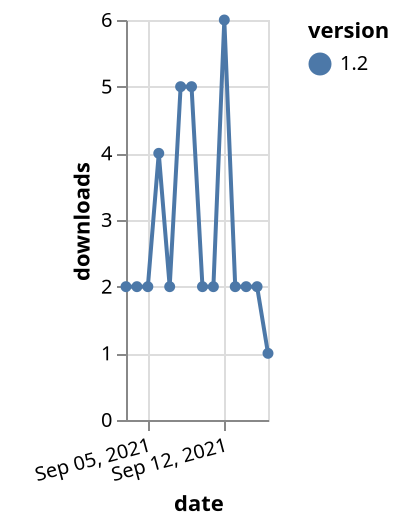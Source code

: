 {"$schema": "https://vega.github.io/schema/vega-lite/v5.json", "description": "A simple bar chart with embedded data.", "data": {"values": [{"date": "2021-09-03", "total": 2941, "delta": 2, "version": "1.2"}, {"date": "2021-09-04", "total": 2943, "delta": 2, "version": "1.2"}, {"date": "2021-09-05", "total": 2945, "delta": 2, "version": "1.2"}, {"date": "2021-09-06", "total": 2949, "delta": 4, "version": "1.2"}, {"date": "2021-09-07", "total": 2951, "delta": 2, "version": "1.2"}, {"date": "2021-09-08", "total": 2956, "delta": 5, "version": "1.2"}, {"date": "2021-09-09", "total": 2961, "delta": 5, "version": "1.2"}, {"date": "2021-09-10", "total": 2963, "delta": 2, "version": "1.2"}, {"date": "2021-09-11", "total": 2965, "delta": 2, "version": "1.2"}, {"date": "2021-09-12", "total": 2971, "delta": 6, "version": "1.2"}, {"date": "2021-09-13", "total": 2973, "delta": 2, "version": "1.2"}, {"date": "2021-09-14", "total": 2975, "delta": 2, "version": "1.2"}, {"date": "2021-09-15", "total": 2977, "delta": 2, "version": "1.2"}, {"date": "2021-09-16", "total": 2978, "delta": 1, "version": "1.2"}]}, "width": "container", "mark": {"type": "line", "point": {"filled": true}}, "encoding": {"x": {"field": "date", "type": "temporal", "timeUnit": "yearmonthdate", "title": "date", "axis": {"labelAngle": -15}}, "y": {"field": "delta", "type": "quantitative", "title": "downloads"}, "color": {"field": "version", "type": "nominal"}, "tooltip": {"field": "delta"}}}